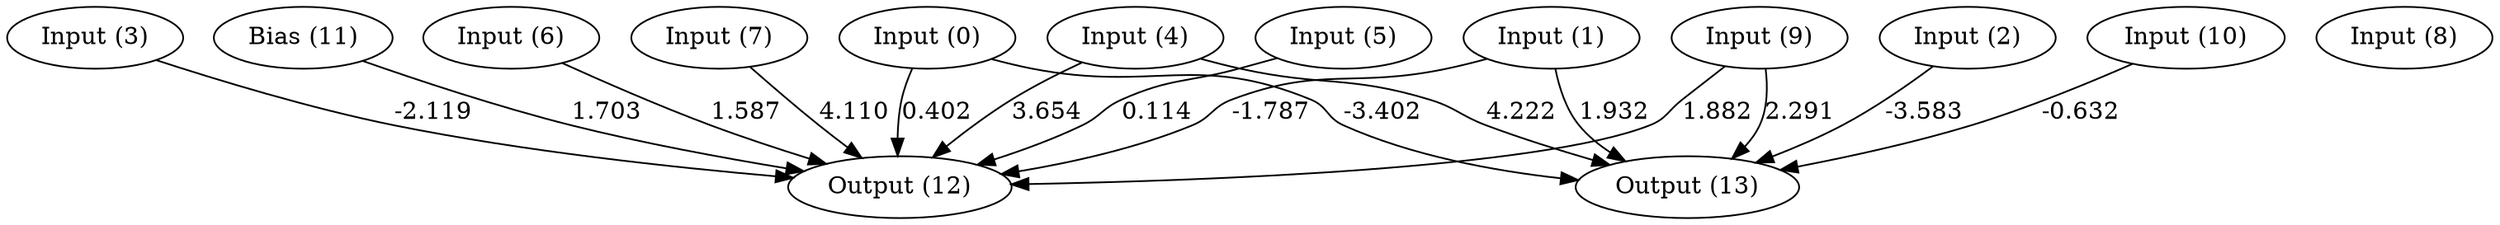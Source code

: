 digraph G {
  11 [ label="Bias (11)" ];
  0 [ label="Input (0)" ];
  1 [ label="Input (1)" ];
  2 [ label="Input (2)" ];
  3 [ label="Input (3)" ];
  4 [ label="Input (4)" ];
  5 [ label="Input (5)" ];
  6 [ label="Input (6)" ];
  7 [ label="Input (7)" ];
  8 [ label="Input (8)" ];
  9 [ label="Input (9)" ];
  10 [ label="Input (10)" ];
  12 [ label="Output (12)" ];
  13 [ label="Output (13)" ];
  { rank=same 11 0 1 2 3 4 5 6 7 8 9 10 }
  { rank=same 12 13 }
  11 -> 12 [ label="1.703" ];
  0 -> 12 [ label="0.402" ];
  0 -> 13 [ label="-3.402" ];
  1 -> 13 [ label="1.932" ];
  2 -> 13 [ label="-3.583" ];
  3 -> 12 [ label="-2.119" ];
  4 -> 12 [ label="3.654" ];
  4 -> 13 [ label="4.222" ];
  5 -> 12 [ label="0.114" ];
  7 -> 12 [ label="4.110" ];
  9 -> 12 [ label="1.882" ];
  9 -> 13 [ label="2.291" ];
  10 -> 13 [ label="-0.632" ];
  1 -> 12 [ label="-1.787" ];
  6 -> 12 [ label="1.587" ];
}
